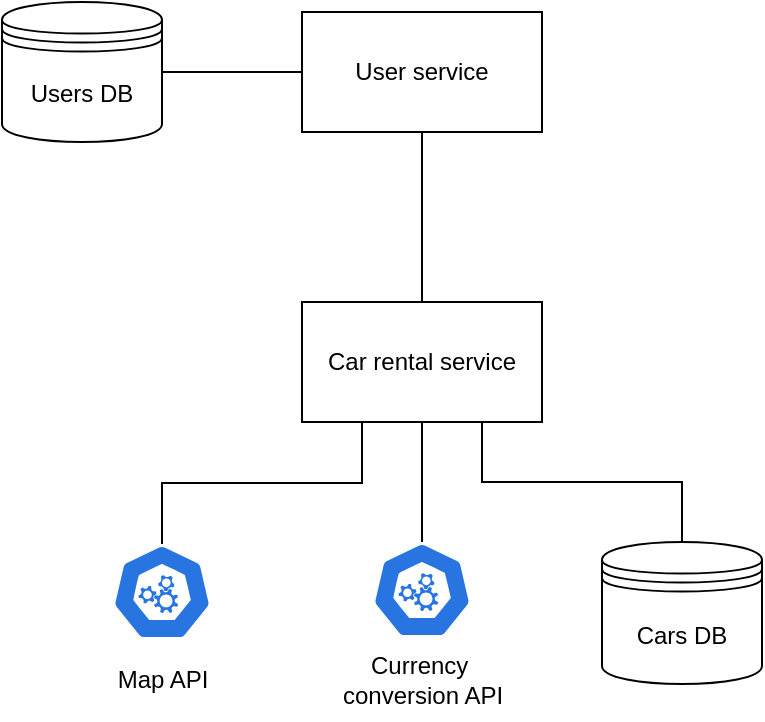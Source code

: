 <mxfile version="26.0.4">
  <diagram name="Page-1" id="UU8Ipum40x-4Nwcd4bfx">
    <mxGraphModel dx="1024" dy="583" grid="1" gridSize="10" guides="1" tooltips="1" connect="1" arrows="1" fold="1" page="1" pageScale="1" pageWidth="827" pageHeight="1169" math="0" shadow="0">
      <root>
        <mxCell id="0" />
        <mxCell id="1" parent="0" />
        <mxCell id="z664ViacKQt8x4OGKDA4-1" value="Car rental service" style="rounded=0;whiteSpace=wrap;html=1;" parent="1" vertex="1">
          <mxGeometry x="340" y="400" width="120" height="60" as="geometry" />
        </mxCell>
        <mxCell id="z664ViacKQt8x4OGKDA4-3" value="User service" style="rounded=0;whiteSpace=wrap;html=1;" parent="1" vertex="1">
          <mxGeometry x="340" y="255" width="120" height="60" as="geometry" />
        </mxCell>
        <mxCell id="z664ViacKQt8x4OGKDA4-4" value="Cars&amp;nbsp;&lt;span style=&quot;background-color: transparent; color: light-dark(rgb(0, 0, 0), rgb(255, 255, 255));&quot;&gt;DB&lt;/span&gt;" style="shape=datastore;whiteSpace=wrap;html=1;" parent="1" vertex="1">
          <mxGeometry x="490" y="520" width="80" height="71" as="geometry" />
        </mxCell>
        <mxCell id="z664ViacKQt8x4OGKDA4-9" value="" style="aspect=fixed;sketch=0;html=1;dashed=0;whitespace=wrap;verticalLabelPosition=bottom;verticalAlign=top;fillColor=#2875E2;strokeColor=#ffffff;points=[[0.005,0.63,0],[0.1,0.2,0],[0.9,0.2,0],[0.5,0,0],[0.995,0.63,0],[0.72,0.99,0],[0.5,1,0],[0.28,0.99,0]];shape=mxgraph.kubernetes.icon2;prIcon=api" parent="1" vertex="1">
          <mxGeometry x="375" y="520" width="50" height="48" as="geometry" />
        </mxCell>
        <mxCell id="z664ViacKQt8x4OGKDA4-10" value="Currency&amp;nbsp;&lt;div&gt;conversion API&lt;/div&gt;" style="text;html=1;align=center;verticalAlign=middle;resizable=0;points=[];autosize=1;strokeColor=none;fillColor=none;" parent="1" vertex="1">
          <mxGeometry x="350" y="569" width="100" height="40" as="geometry" />
        </mxCell>
        <mxCell id="z664ViacKQt8x4OGKDA4-13" value="&lt;div&gt;Users DB&lt;/div&gt;" style="shape=datastore;whiteSpace=wrap;html=1;" parent="1" vertex="1">
          <mxGeometry x="190" y="250" width="80" height="70" as="geometry" />
        </mxCell>
        <mxCell id="z664ViacKQt8x4OGKDA4-15" value="" style="endArrow=none;html=1;rounded=0;exitX=0.5;exitY=0;exitDx=0;exitDy=0;entryX=0.5;entryY=1;entryDx=0;entryDy=0;edgeStyle=orthogonalEdgeStyle;" parent="1" source="z664ViacKQt8x4OGKDA4-1" target="z664ViacKQt8x4OGKDA4-3" edge="1">
          <mxGeometry width="50" height="50" relative="1" as="geometry">
            <mxPoint x="350" y="425" as="sourcePoint" />
            <mxPoint x="380" y="345" as="targetPoint" />
          </mxGeometry>
        </mxCell>
        <mxCell id="z664ViacKQt8x4OGKDA4-18" value="" style="endArrow=none;html=1;rounded=0;exitX=0.5;exitY=0;exitDx=0;exitDy=0;exitPerimeter=0;entryX=0.5;entryY=1;entryDx=0;entryDy=0;edgeStyle=orthogonalEdgeStyle;" parent="1" source="z664ViacKQt8x4OGKDA4-9" target="z664ViacKQt8x4OGKDA4-1" edge="1">
          <mxGeometry width="50" height="50" relative="1" as="geometry">
            <mxPoint x="275" y="525" as="sourcePoint" />
            <mxPoint x="375" y="480" as="targetPoint" />
          </mxGeometry>
        </mxCell>
        <mxCell id="z664ViacKQt8x4OGKDA4-20" value="" style="endArrow=none;html=1;rounded=0;exitX=0.5;exitY=0;exitDx=0;exitDy=0;entryX=0.75;entryY=1;entryDx=0;entryDy=0;edgeStyle=orthogonalEdgeStyle;" parent="1" source="z664ViacKQt8x4OGKDA4-4" target="z664ViacKQt8x4OGKDA4-1" edge="1">
          <mxGeometry width="50" height="50" relative="1" as="geometry">
            <mxPoint x="515" y="334" as="sourcePoint" />
            <mxPoint x="565" y="284" as="targetPoint" />
          </mxGeometry>
        </mxCell>
        <mxCell id="z664ViacKQt8x4OGKDA4-24" value="" style="endArrow=none;html=1;rounded=0;exitX=1;exitY=0.5;exitDx=0;exitDy=0;entryX=0;entryY=0.5;entryDx=0;entryDy=0;" parent="1" source="z664ViacKQt8x4OGKDA4-13" target="z664ViacKQt8x4OGKDA4-3" edge="1">
          <mxGeometry width="50" height="50" relative="1" as="geometry">
            <mxPoint x="350" y="425" as="sourcePoint" />
            <mxPoint x="400" y="375" as="targetPoint" />
          </mxGeometry>
        </mxCell>
        <mxCell id="z664ViacKQt8x4OGKDA4-25" value="" style="aspect=fixed;sketch=0;html=1;dashed=0;whitespace=wrap;verticalLabelPosition=bottom;verticalAlign=top;fillColor=#2875E2;strokeColor=#ffffff;points=[[0.005,0.63,0],[0.1,0.2,0],[0.9,0.2,0],[0.5,0,0],[0.995,0.63,0],[0.72,0.99,0],[0.5,1,0],[0.28,0.99,0]];shape=mxgraph.kubernetes.icon2;prIcon=api" parent="1" vertex="1">
          <mxGeometry x="245" y="521" width="50" height="48" as="geometry" />
        </mxCell>
        <mxCell id="z664ViacKQt8x4OGKDA4-26" value="Map API" style="text;html=1;align=center;verticalAlign=middle;resizable=0;points=[];autosize=1;strokeColor=none;fillColor=none;" parent="1" vertex="1">
          <mxGeometry x="235" y="574" width="70" height="30" as="geometry" />
        </mxCell>
        <mxCell id="yBnHUVZuO-fchsHUGcw1-1" value="" style="endArrow=none;html=1;rounded=0;exitX=0.5;exitY=0;exitDx=0;exitDy=0;exitPerimeter=0;entryX=0.25;entryY=1;entryDx=0;entryDy=0;edgeStyle=orthogonalEdgeStyle;" edge="1" parent="1" source="z664ViacKQt8x4OGKDA4-25" target="z664ViacKQt8x4OGKDA4-1">
          <mxGeometry width="50" height="50" relative="1" as="geometry">
            <mxPoint x="390" y="440" as="sourcePoint" />
            <mxPoint x="440" y="390" as="targetPoint" />
          </mxGeometry>
        </mxCell>
      </root>
    </mxGraphModel>
  </diagram>
</mxfile>

